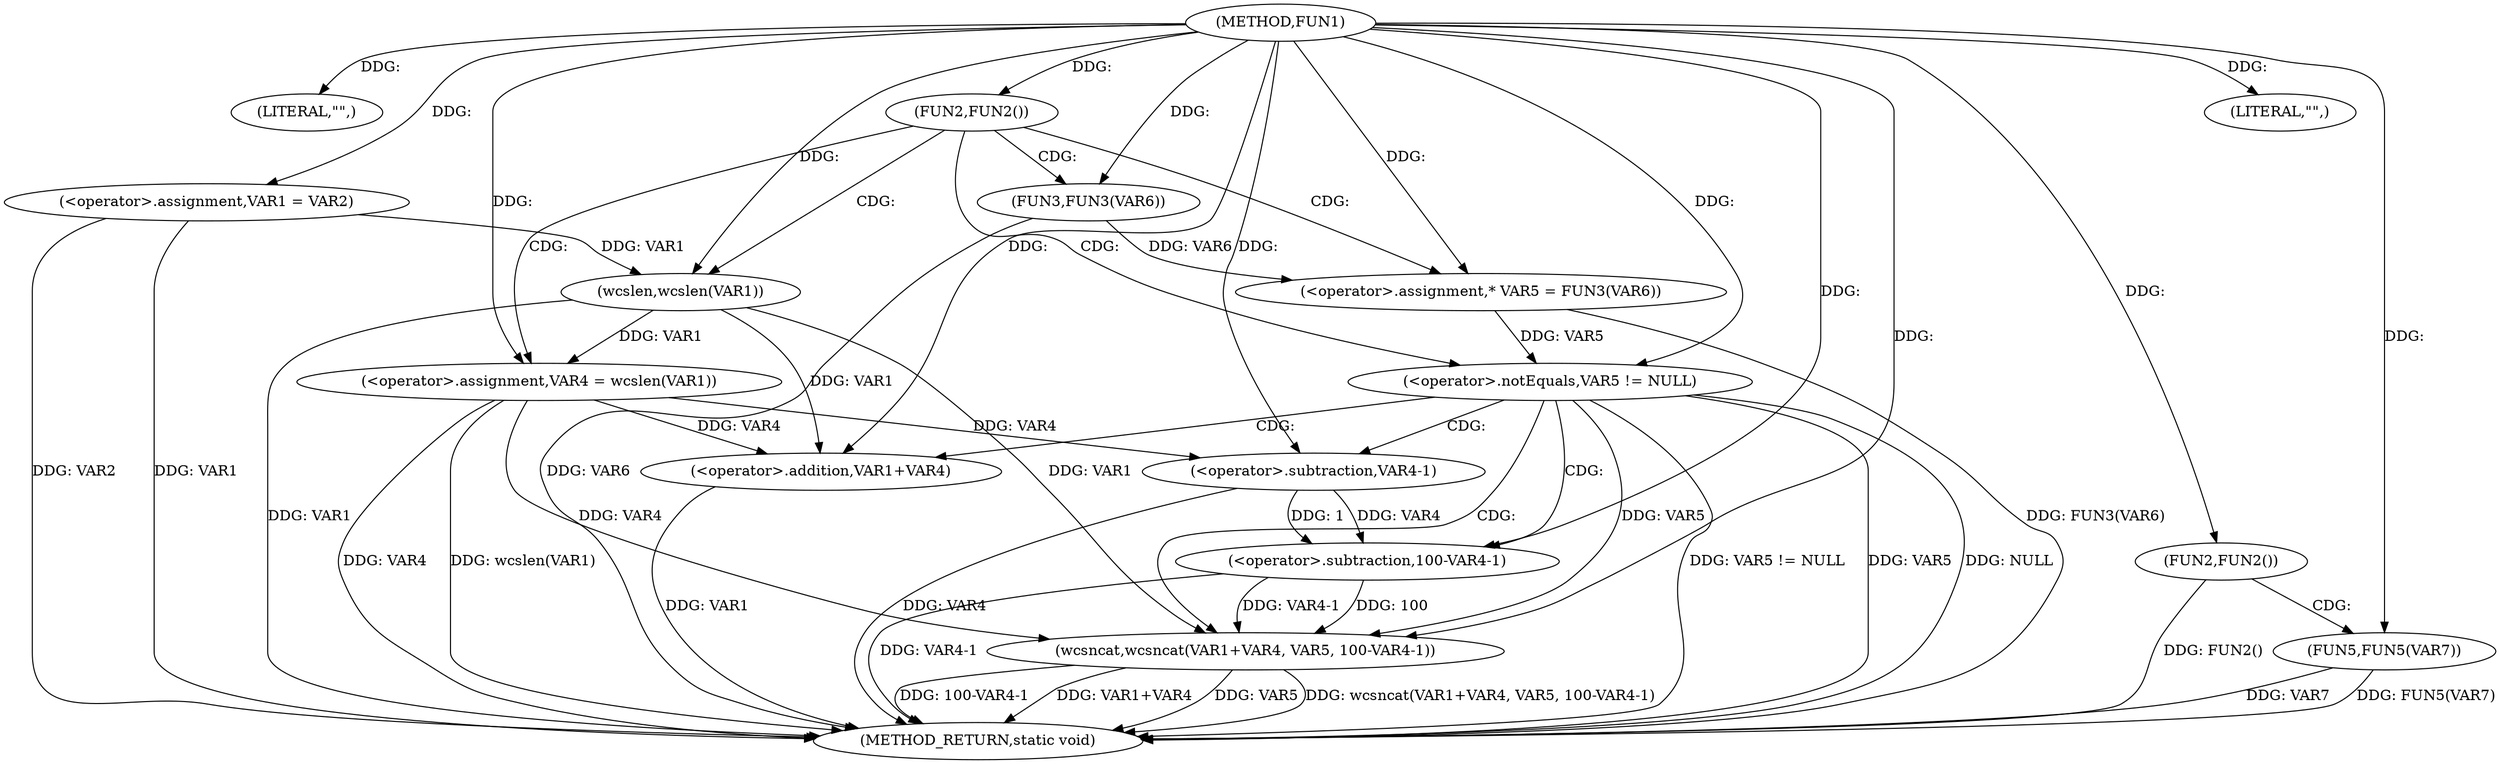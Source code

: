 digraph FUN1 {  
"1000100" [label = "(METHOD,FUN1)" ]
"1000143" [label = "(METHOD_RETURN,static void)" ]
"1000103" [label = "(LITERAL,\"\",)" ]
"1000104" [label = "(<operator>.assignment,VAR1 = VAR2)" ]
"1000108" [label = "(FUN2,FUN2())" ]
"1000112" [label = "(<operator>.assignment,VAR4 = wcslen(VAR1))" ]
"1000114" [label = "(wcslen,wcslen(VAR1))" ]
"1000117" [label = "(<operator>.assignment,* VAR5 = FUN3(VAR6))" ]
"1000119" [label = "(FUN3,FUN3(VAR6))" ]
"1000122" [label = "(<operator>.notEquals,VAR5 != NULL)" ]
"1000126" [label = "(wcsncat,wcsncat(VAR1+VAR4, VAR5, 100-VAR4-1))" ]
"1000127" [label = "(<operator>.addition,VAR1+VAR4)" ]
"1000131" [label = "(<operator>.subtraction,100-VAR4-1)" ]
"1000133" [label = "(<operator>.subtraction,VAR4-1)" ]
"1000137" [label = "(FUN2,FUN2())" ]
"1000140" [label = "(LITERAL,\"\",)" ]
"1000141" [label = "(FUN5,FUN5(VAR7))" ]
  "1000141" -> "1000143"  [ label = "DDG: VAR7"] 
  "1000104" -> "1000143"  [ label = "DDG: VAR1"] 
  "1000112" -> "1000143"  [ label = "DDG: wcslen(VAR1)"] 
  "1000133" -> "1000143"  [ label = "DDG: VAR4"] 
  "1000114" -> "1000143"  [ label = "DDG: VAR1"] 
  "1000126" -> "1000143"  [ label = "DDG: VAR1+VAR4"] 
  "1000122" -> "1000143"  [ label = "DDG: VAR5 != NULL"] 
  "1000127" -> "1000143"  [ label = "DDG: VAR1"] 
  "1000117" -> "1000143"  [ label = "DDG: FUN3(VAR6)"] 
  "1000126" -> "1000143"  [ label = "DDG: VAR5"] 
  "1000126" -> "1000143"  [ label = "DDG: wcsncat(VAR1+VAR4, VAR5, 100-VAR4-1)"] 
  "1000122" -> "1000143"  [ label = "DDG: VAR5"] 
  "1000141" -> "1000143"  [ label = "DDG: FUN5(VAR7)"] 
  "1000131" -> "1000143"  [ label = "DDG: VAR4-1"] 
  "1000112" -> "1000143"  [ label = "DDG: VAR4"] 
  "1000119" -> "1000143"  [ label = "DDG: VAR6"] 
  "1000137" -> "1000143"  [ label = "DDG: FUN2()"] 
  "1000104" -> "1000143"  [ label = "DDG: VAR2"] 
  "1000126" -> "1000143"  [ label = "DDG: 100-VAR4-1"] 
  "1000122" -> "1000143"  [ label = "DDG: NULL"] 
  "1000100" -> "1000103"  [ label = "DDG: "] 
  "1000100" -> "1000104"  [ label = "DDG: "] 
  "1000100" -> "1000108"  [ label = "DDG: "] 
  "1000114" -> "1000112"  [ label = "DDG: VAR1"] 
  "1000100" -> "1000112"  [ label = "DDG: "] 
  "1000104" -> "1000114"  [ label = "DDG: VAR1"] 
  "1000100" -> "1000114"  [ label = "DDG: "] 
  "1000119" -> "1000117"  [ label = "DDG: VAR6"] 
  "1000100" -> "1000117"  [ label = "DDG: "] 
  "1000100" -> "1000119"  [ label = "DDG: "] 
  "1000117" -> "1000122"  [ label = "DDG: VAR5"] 
  "1000100" -> "1000122"  [ label = "DDG: "] 
  "1000114" -> "1000126"  [ label = "DDG: VAR1"] 
  "1000100" -> "1000126"  [ label = "DDG: "] 
  "1000112" -> "1000126"  [ label = "DDG: VAR4"] 
  "1000114" -> "1000127"  [ label = "DDG: VAR1"] 
  "1000100" -> "1000127"  [ label = "DDG: "] 
  "1000112" -> "1000127"  [ label = "DDG: VAR4"] 
  "1000122" -> "1000126"  [ label = "DDG: VAR5"] 
  "1000131" -> "1000126"  [ label = "DDG: 100"] 
  "1000131" -> "1000126"  [ label = "DDG: VAR4-1"] 
  "1000100" -> "1000131"  [ label = "DDG: "] 
  "1000133" -> "1000131"  [ label = "DDG: VAR4"] 
  "1000133" -> "1000131"  [ label = "DDG: 1"] 
  "1000100" -> "1000133"  [ label = "DDG: "] 
  "1000112" -> "1000133"  [ label = "DDG: VAR4"] 
  "1000100" -> "1000137"  [ label = "DDG: "] 
  "1000100" -> "1000140"  [ label = "DDG: "] 
  "1000100" -> "1000141"  [ label = "DDG: "] 
  "1000108" -> "1000112"  [ label = "CDG: "] 
  "1000108" -> "1000117"  [ label = "CDG: "] 
  "1000108" -> "1000119"  [ label = "CDG: "] 
  "1000108" -> "1000114"  [ label = "CDG: "] 
  "1000108" -> "1000122"  [ label = "CDG: "] 
  "1000122" -> "1000131"  [ label = "CDG: "] 
  "1000122" -> "1000127"  [ label = "CDG: "] 
  "1000122" -> "1000126"  [ label = "CDG: "] 
  "1000122" -> "1000133"  [ label = "CDG: "] 
  "1000137" -> "1000141"  [ label = "CDG: "] 
}
